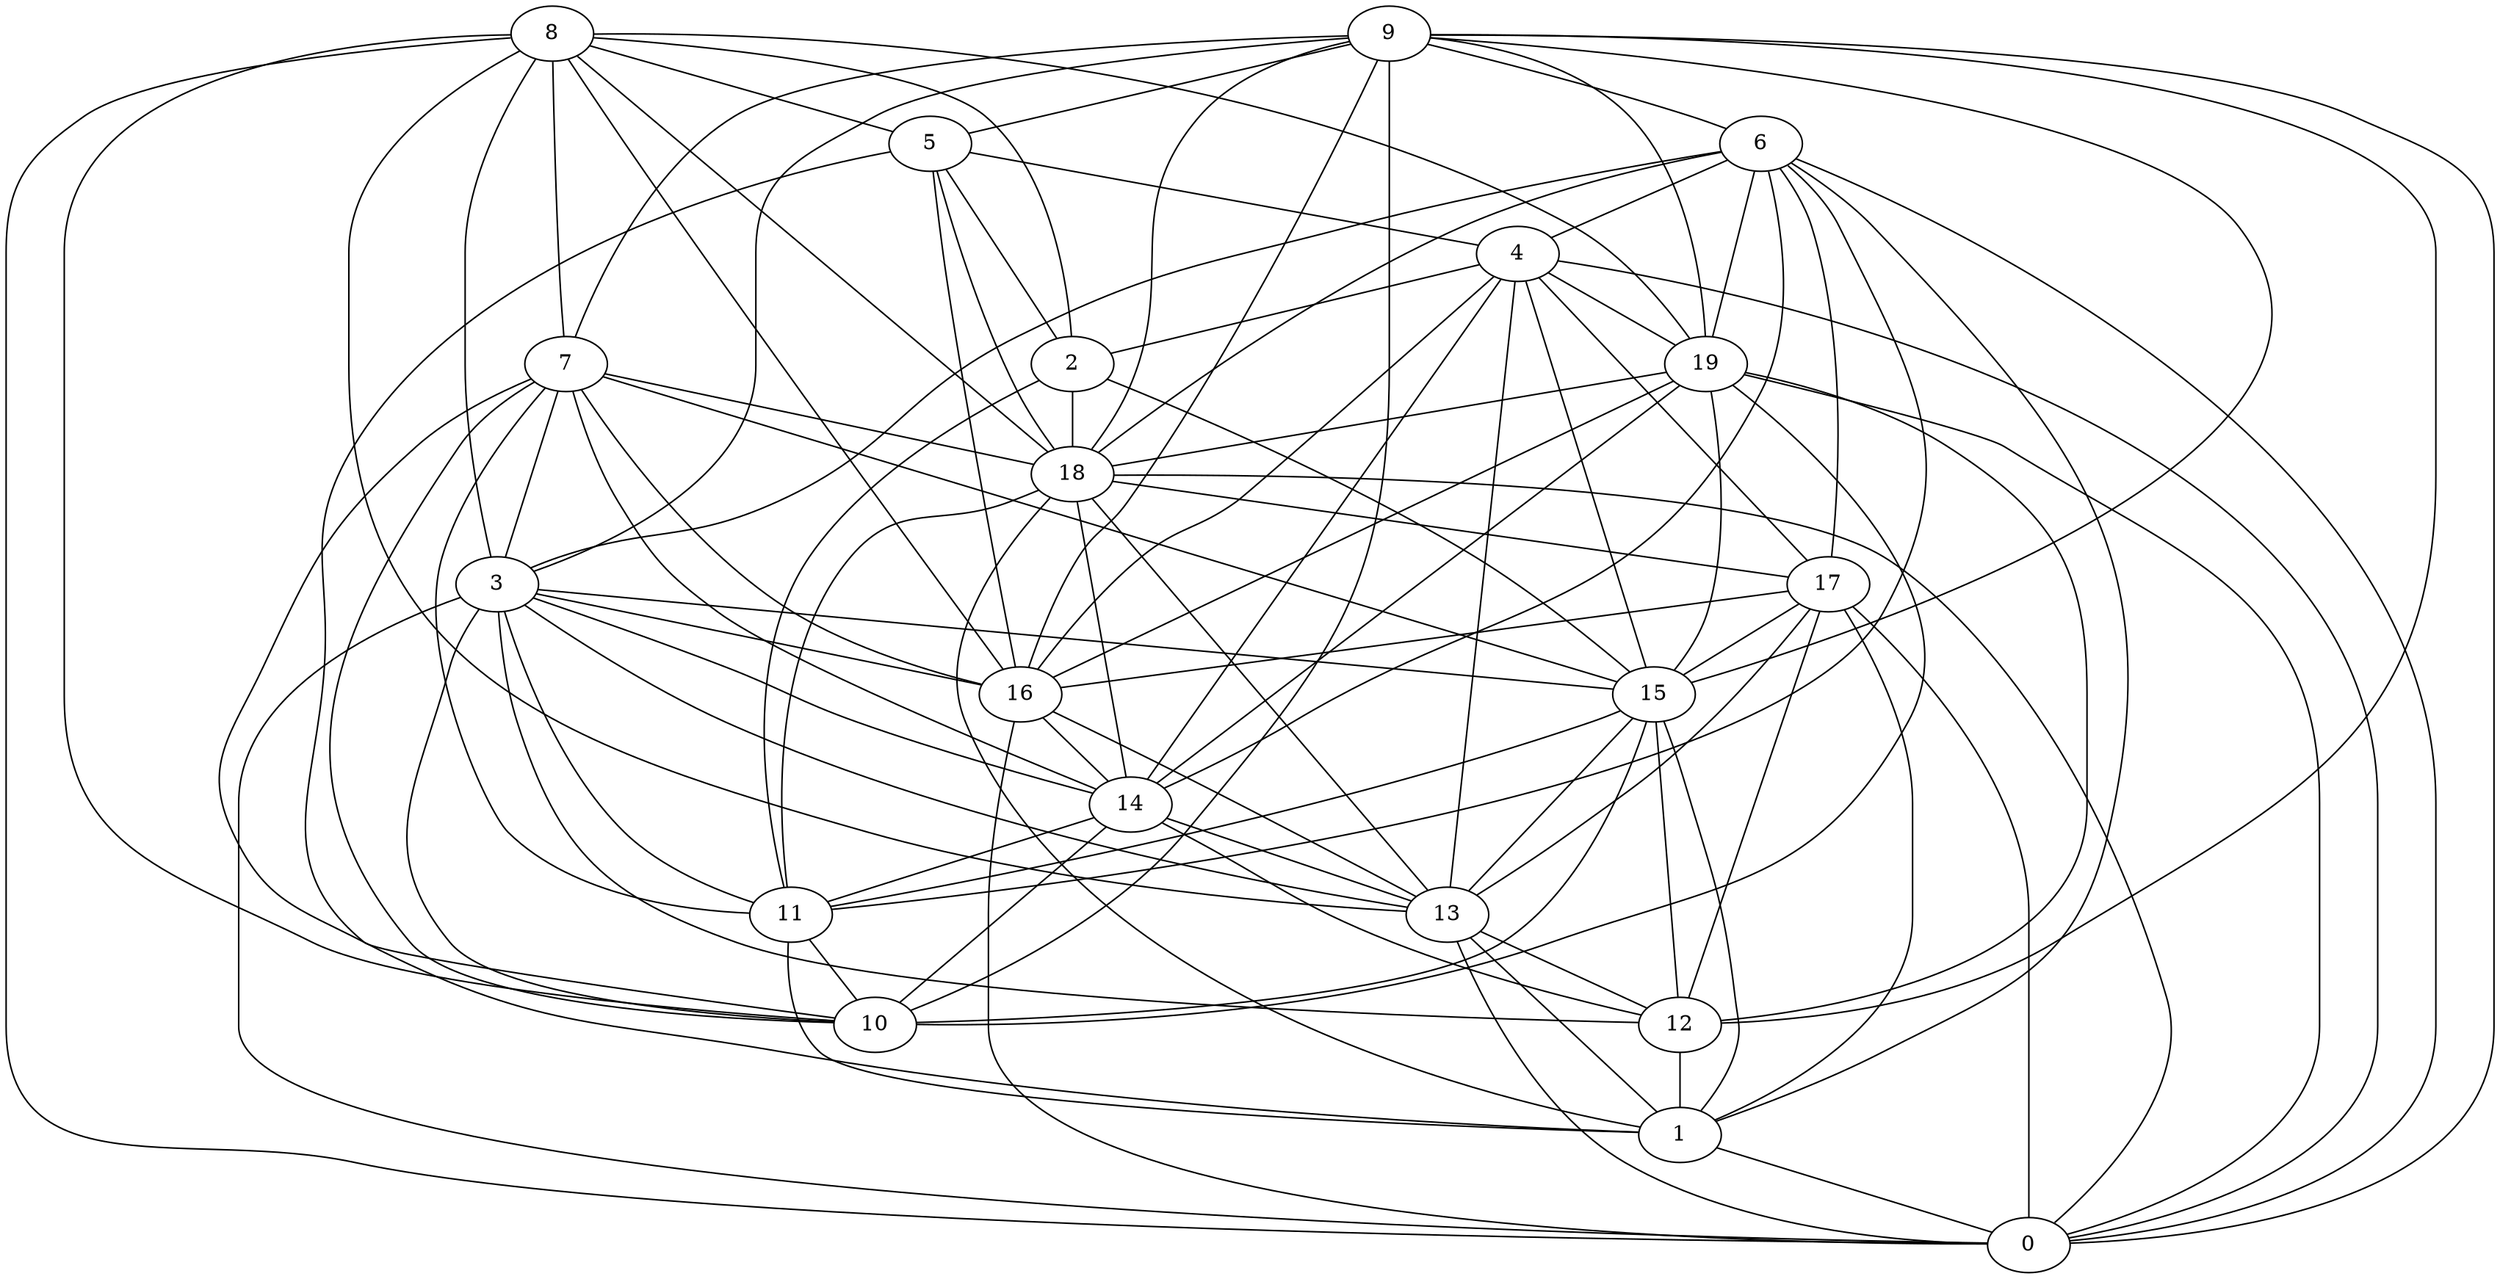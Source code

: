 digraph GG_graph {

subgraph G_graph {
edge [color = black]
"7" -> "18" [dir = none]
"7" -> "14" [dir = none]
"7" -> "15" [dir = none]
"17" -> "0" [dir = none]
"17" -> "15" [dir = none]
"17" -> "13" [dir = none]
"14" -> "10" [dir = none]
"14" -> "12" [dir = none]
"2" -> "11" [dir = none]
"2" -> "18" [dir = none]
"8" -> "2" [dir = none]
"8" -> "7" [dir = none]
"8" -> "10" [dir = none]
"8" -> "18" [dir = none]
"8" -> "5" [dir = none]
"5" -> "18" [dir = none]
"5" -> "4" [dir = none]
"5" -> "2" [dir = none]
"5" -> "16" [dir = none]
"18" -> "11" [dir = none]
"18" -> "13" [dir = none]
"18" -> "14" [dir = none]
"16" -> "14" [dir = none]
"3" -> "13" [dir = none]
"3" -> "14" [dir = none]
"3" -> "12" [dir = none]
"3" -> "11" [dir = none]
"3" -> "15" [dir = none]
"3" -> "0" [dir = none]
"9" -> "19" [dir = none]
"9" -> "0" [dir = none]
"9" -> "15" [dir = none]
"9" -> "10" [dir = none]
"9" -> "5" [dir = none]
"9" -> "3" [dir = none]
"9" -> "18" [dir = none]
"9" -> "12" [dir = none]
"9" -> "6" [dir = none]
"19" -> "16" [dir = none]
"19" -> "0" [dir = none]
"19" -> "15" [dir = none]
"19" -> "18" [dir = none]
"6" -> "11" [dir = none]
"6" -> "17" [dir = none]
"6" -> "4" [dir = none]
"6" -> "19" [dir = none]
"6" -> "18" [dir = none]
"6" -> "14" [dir = none]
"12" -> "1" [dir = none]
"4" -> "14" [dir = none]
"4" -> "2" [dir = none]
"4" -> "15" [dir = none]
"4" -> "0" [dir = none]
"15" -> "10" [dir = none]
"15" -> "1" [dir = none]
"15" -> "11" [dir = none]
"13" -> "1" [dir = none]
"8" -> "19" [dir = none]
"16" -> "0" [dir = none]
"17" -> "12" [dir = none]
"6" -> "0" [dir = none]
"16" -> "13" [dir = none]
"8" -> "0" [dir = none]
"7" -> "11" [dir = none]
"11" -> "10" [dir = none]
"7" -> "10" [dir = none]
"8" -> "16" [dir = none]
"4" -> "17" [dir = none]
"19" -> "10" [dir = none]
"17" -> "1" [dir = none]
"14" -> "13" [dir = none]
"4" -> "19" [dir = none]
"15" -> "13" [dir = none]
"14" -> "11" [dir = none]
"11" -> "1" [dir = none]
"13" -> "0" [dir = none]
"5" -> "10" [dir = none]
"2" -> "15" [dir = none]
"7" -> "3" [dir = none]
"7" -> "1" [dir = none]
"6" -> "3" [dir = none]
"3" -> "16" [dir = none]
"4" -> "13" [dir = none]
"18" -> "0" [dir = none]
"19" -> "12" [dir = none]
"17" -> "16" [dir = none]
"18" -> "17" [dir = none]
"4" -> "16" [dir = none]
"13" -> "12" [dir = none]
"9" -> "16" [dir = none]
"7" -> "16" [dir = none]
"8" -> "3" [dir = none]
"6" -> "1" [dir = none]
"9" -> "7" [dir = none]
"18" -> "1" [dir = none]
"8" -> "13" [dir = none]
"15" -> "12" [dir = none]
"3" -> "10" [dir = none]
"1" -> "0" [dir = none]
"19" -> "14" [dir = none]
}

}
